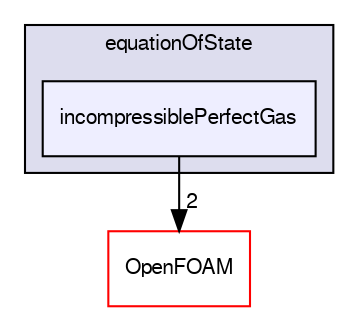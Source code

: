 digraph "src/thermophysicalModels/specie/equationOfState/incompressiblePerfectGas" {
  bgcolor=transparent;
  compound=true
  node [ fontsize="10", fontname="FreeSans"];
  edge [ labelfontsize="10", labelfontname="FreeSans"];
  subgraph clusterdir_f6178c4a32c891ac3a18c9e9fb558e23 {
    graph [ bgcolor="#ddddee", pencolor="black", label="equationOfState" fontname="FreeSans", fontsize="10", URL="dir_f6178c4a32c891ac3a18c9e9fb558e23.html"]
  dir_cd8bdde646702e669c61c41743d3d30c [shape=box, label="incompressiblePerfectGas", style="filled", fillcolor="#eeeeff", pencolor="black", URL="dir_cd8bdde646702e669c61c41743d3d30c.html"];
  }
  dir_c5473ff19b20e6ec4dfe5c310b3778a8 [shape=box label="OpenFOAM" color="red" URL="dir_c5473ff19b20e6ec4dfe5c310b3778a8.html"];
  dir_cd8bdde646702e669c61c41743d3d30c->dir_c5473ff19b20e6ec4dfe5c310b3778a8 [headlabel="2", labeldistance=1.5 headhref="dir_002684_001706.html"];
}
